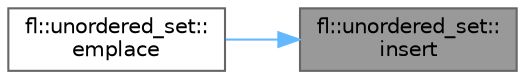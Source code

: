 digraph "fl::unordered_set::insert"
{
 // INTERACTIVE_SVG=YES
 // LATEX_PDF_SIZE
  bgcolor="transparent";
  edge [fontname=Helvetica,fontsize=10,labelfontname=Helvetica,labelfontsize=10];
  node [fontname=Helvetica,fontsize=10,shape=box,height=0.2,width=0.4];
  rankdir="RL";
  Node1 [id="Node000001",label="fl::unordered_set::\linsert",height=0.2,width=0.4,color="gray40", fillcolor="grey60", style="filled", fontcolor="black",tooltip=" "];
  Node1 -> Node2 [id="edge1_Node000001_Node000002",dir="back",color="steelblue1",style="solid",tooltip=" "];
  Node2 [id="Node000002",label="fl::unordered_set::\lemplace",height=0.2,width=0.4,color="grey40", fillcolor="white", style="filled",URL="$dd/d07/classfl_1_1unordered__set_adb6b965c5d78a31c767d6c5a9ee344e6.html#adb6b965c5d78a31c767d6c5a9ee344e6",tooltip=" "];
}
